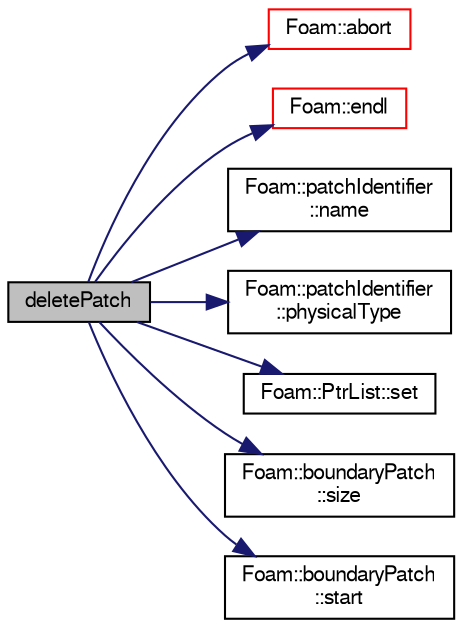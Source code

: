 digraph "deletePatch"
{
  bgcolor="transparent";
  edge [fontname="FreeSans",fontsize="10",labelfontname="FreeSans",labelfontsize="10"];
  node [fontname="FreeSans",fontsize="10",shape=record];
  rankdir="LR";
  Node1 [label="deletePatch",height=0.2,width=0.4,color="black", fillcolor="grey75", style="filled" fontcolor="black"];
  Node1 -> Node2 [color="midnightblue",fontsize="10",style="solid",fontname="FreeSans"];
  Node2 [label="Foam::abort",height=0.2,width=0.4,color="red",URL="$a10237.html#a447107a607d03e417307c203fa5fb44b"];
  Node1 -> Node3 [color="midnightblue",fontsize="10",style="solid",fontname="FreeSans"];
  Node3 [label="Foam::endl",height=0.2,width=0.4,color="red",URL="$a10237.html#a2db8fe02a0d3909e9351bb4275b23ce4",tooltip="Add newline and flush stream. "];
  Node1 -> Node4 [color="midnightblue",fontsize="10",style="solid",fontname="FreeSans"];
  Node4 [label="Foam::patchIdentifier\l::name",height=0.2,width=0.4,color="black",URL="$a01749.html#a75b72488d2e82151b025744974919d5d",tooltip="Return name. "];
  Node1 -> Node5 [color="midnightblue",fontsize="10",style="solid",fontname="FreeSans"];
  Node5 [label="Foam::patchIdentifier\l::physicalType",height=0.2,width=0.4,color="black",URL="$a01749.html#ad866bf5de40c6f31bc05e249c9792dce",tooltip="Return the optional physical type of the patch. "];
  Node1 -> Node6 [color="midnightblue",fontsize="10",style="solid",fontname="FreeSans"];
  Node6 [label="Foam::PtrList::set",height=0.2,width=0.4,color="black",URL="$a01975.html#affa9210cfaa91a145f3a9618d4ef3baf",tooltip="Is element set. "];
  Node1 -> Node7 [color="midnightblue",fontsize="10",style="solid",fontname="FreeSans"];
  Node7 [label="Foam::boundaryPatch\l::size",height=0.2,width=0.4,color="black",URL="$a00143.html#a65cea301e2d6033c43932d12d91c792f"];
  Node1 -> Node8 [color="midnightblue",fontsize="10",style="solid",fontname="FreeSans"];
  Node8 [label="Foam::boundaryPatch\l::start",height=0.2,width=0.4,color="black",URL="$a00143.html#a861f370e41af7d54d7ff91da65de6e6a"];
}
